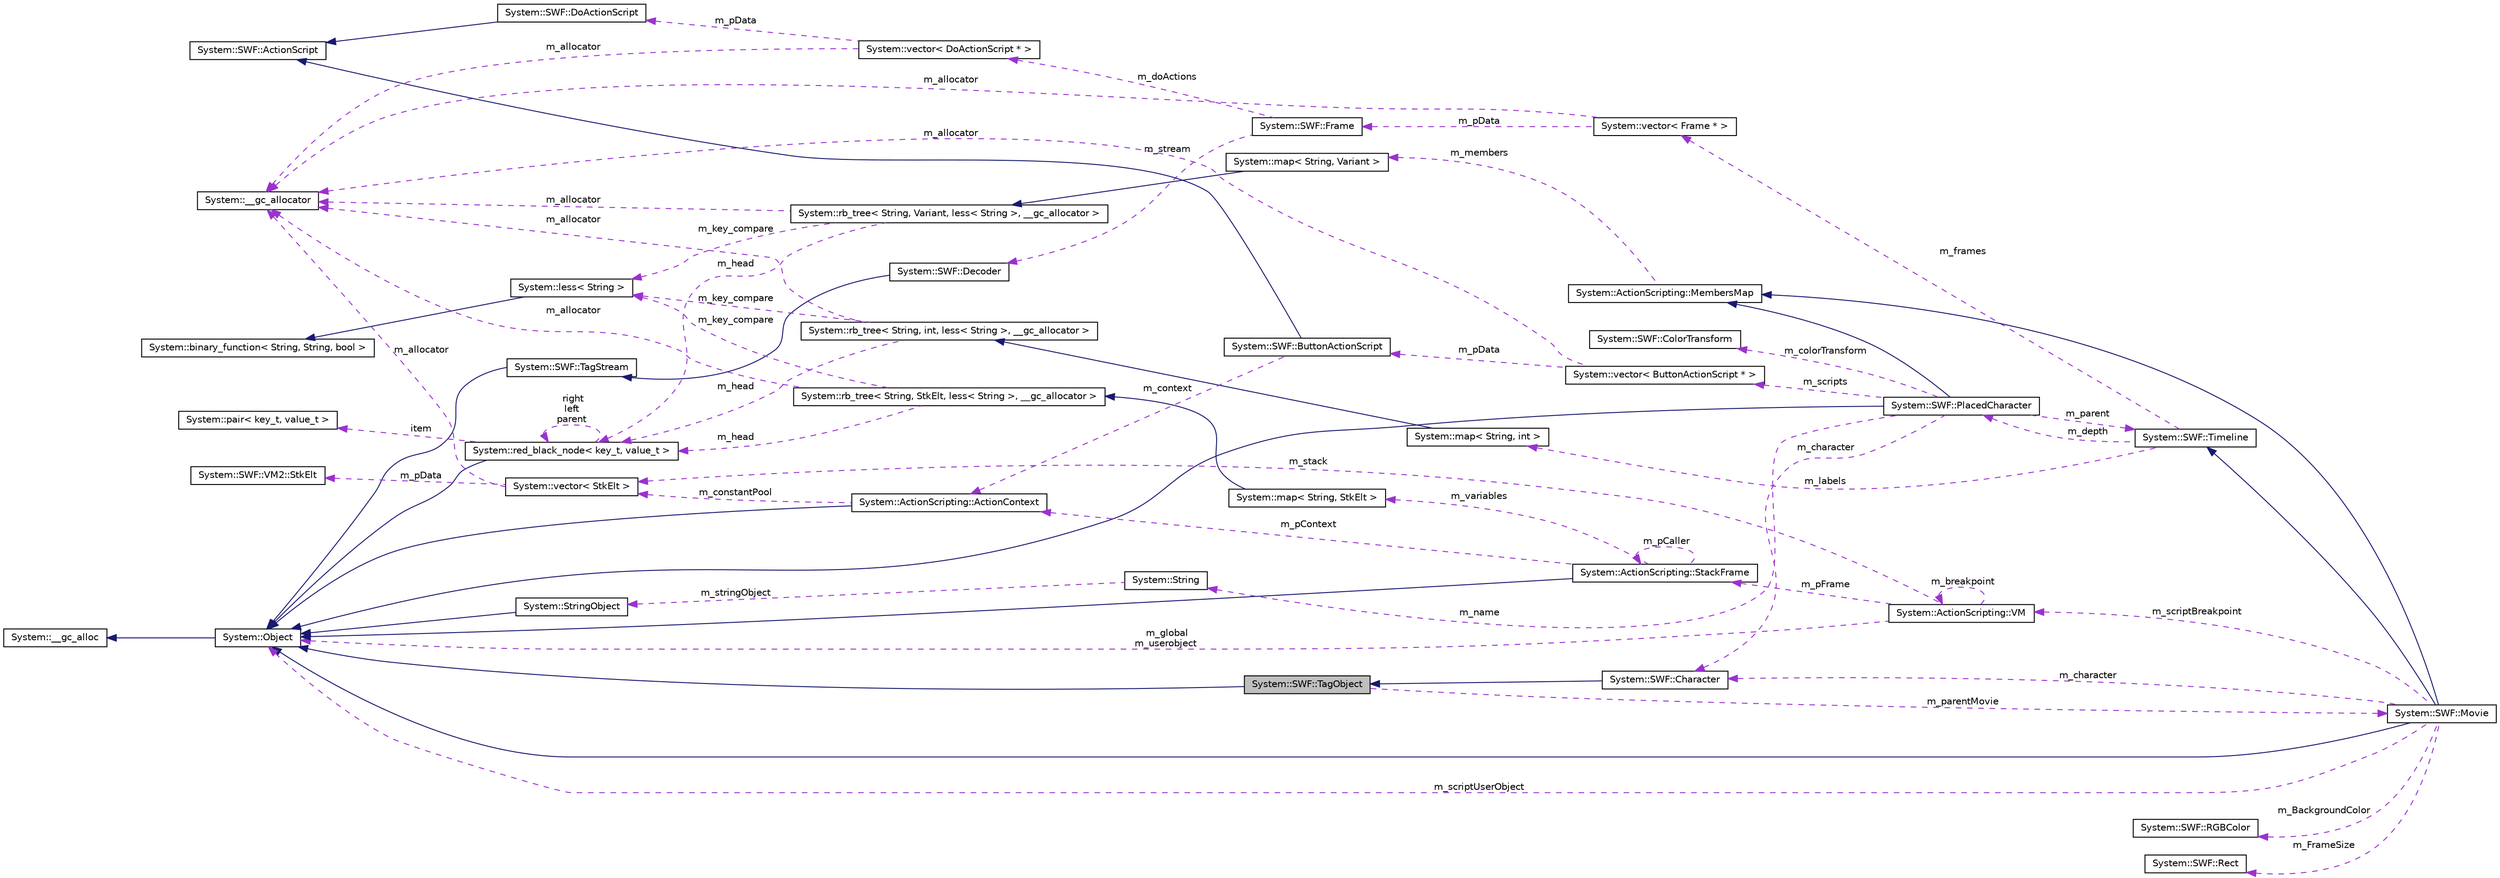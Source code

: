 digraph G
{
  edge [fontname="Helvetica",fontsize="10",labelfontname="Helvetica",labelfontsize="10"];
  node [fontname="Helvetica",fontsize="10",shape=record];
  rankdir="LR";
  Node1 [label="System::SWF::TagObject",height=0.2,width=0.4,color="black", fillcolor="grey75", style="filled" fontcolor="black"];
  Node2 -> Node1 [dir="back",color="midnightblue",fontsize="10",style="solid",fontname="Helvetica"];
  Node2 [label="System::Object",height=0.2,width=0.4,color="black", fillcolor="white", style="filled",URL="$class_system_1_1_object.html"];
  Node3 -> Node2 [dir="back",color="midnightblue",fontsize="10",style="solid",fontname="Helvetica"];
  Node3 [label="System::__gc_alloc",height=0.2,width=0.4,color="black", fillcolor="white", style="filled",URL="$class_system_1_1____gc__alloc.html"];
  Node4 -> Node1 [dir="back",color="darkorchid3",fontsize="10",style="dashed",label=" m_parentMovie" ,fontname="Helvetica"];
  Node4 [label="System::SWF::Movie",height=0.2,width=0.4,color="black", fillcolor="white", style="filled",URL="$class_system_1_1_s_w_f_1_1_movie.html"];
  Node2 -> Node4 [dir="back",color="midnightblue",fontsize="10",style="solid",fontname="Helvetica"];
  Node5 -> Node4 [dir="back",color="midnightblue",fontsize="10",style="solid",fontname="Helvetica"];
  Node5 [label="System::SWF::Timeline",height=0.2,width=0.4,color="black", fillcolor="white", style="filled",URL="$class_system_1_1_s_w_f_1_1_timeline.html"];
  Node6 -> Node5 [dir="back",color="darkorchid3",fontsize="10",style="dashed",label=" m_frames" ,fontname="Helvetica"];
  Node6 [label="System::vector\< Frame * \>",height=0.2,width=0.4,color="black", fillcolor="white", style="filled",URL="$class_system_1_1vector.html"];
  Node7 -> Node6 [dir="back",color="darkorchid3",fontsize="10",style="dashed",label=" m_allocator" ,fontname="Helvetica"];
  Node7 [label="System::__gc_allocator",height=0.2,width=0.4,color="black", fillcolor="white", style="filled",URL="$class_system_1_1____gc__allocator.html"];
  Node8 -> Node6 [dir="back",color="darkorchid3",fontsize="10",style="dashed",label=" m_pData" ,fontname="Helvetica"];
  Node8 [label="System::SWF::Frame",height=0.2,width=0.4,color="black", fillcolor="white", style="filled",URL="$class_system_1_1_s_w_f_1_1_frame.html"];
  Node9 -> Node8 [dir="back",color="darkorchid3",fontsize="10",style="dashed",label=" m_stream" ,fontname="Helvetica"];
  Node9 [label="System::SWF::Decoder",height=0.2,width=0.4,color="black", fillcolor="white", style="filled",URL="$class_system_1_1_s_w_f_1_1_decoder.html"];
  Node10 -> Node9 [dir="back",color="midnightblue",fontsize="10",style="solid",fontname="Helvetica"];
  Node10 [label="System::SWF::TagStream",height=0.2,width=0.4,color="black", fillcolor="white", style="filled",URL="$class_system_1_1_s_w_f_1_1_tag_stream.html"];
  Node2 -> Node10 [dir="back",color="midnightblue",fontsize="10",style="solid",fontname="Helvetica"];
  Node11 -> Node8 [dir="back",color="darkorchid3",fontsize="10",style="dashed",label=" m_doActions" ,fontname="Helvetica"];
  Node11 [label="System::vector\< DoActionScript * \>",height=0.2,width=0.4,color="black", fillcolor="white", style="filled",URL="$class_system_1_1vector.html"];
  Node7 -> Node11 [dir="back",color="darkorchid3",fontsize="10",style="dashed",label=" m_allocator" ,fontname="Helvetica"];
  Node12 -> Node11 [dir="back",color="darkorchid3",fontsize="10",style="dashed",label=" m_pData" ,fontname="Helvetica"];
  Node12 [label="System::SWF::DoActionScript",height=0.2,width=0.4,color="black", fillcolor="white", style="filled",URL="$class_system_1_1_s_w_f_1_1_do_action_script.html"];
  Node13 -> Node12 [dir="back",color="midnightblue",fontsize="10",style="solid",fontname="Helvetica"];
  Node13 [label="System::SWF::ActionScript",height=0.2,width=0.4,color="black", fillcolor="white", style="filled",URL="$class_system_1_1_s_w_f_1_1_action_script.html"];
  Node14 -> Node5 [dir="back",color="darkorchid3",fontsize="10",style="dashed",label=" m_labels" ,fontname="Helvetica"];
  Node14 [label="System::map\< String, int \>",height=0.2,width=0.4,color="black", fillcolor="white", style="filled",URL="$class_system_1_1map.html"];
  Node15 -> Node14 [dir="back",color="midnightblue",fontsize="10",style="solid",fontname="Helvetica"];
  Node15 [label="System::rb_tree\< String, int, less\< String \>, __gc_allocator \>",height=0.2,width=0.4,color="black", fillcolor="white", style="filled",URL="$class_system_1_1rb__tree.html"];
  Node7 -> Node15 [dir="back",color="darkorchid3",fontsize="10",style="dashed",label=" m_allocator" ,fontname="Helvetica"];
  Node16 -> Node15 [dir="back",color="darkorchid3",fontsize="10",style="dashed",label=" m_key_compare" ,fontname="Helvetica"];
  Node16 [label="System::less\< String \>",height=0.2,width=0.4,color="black", fillcolor="white", style="filled",URL="$class_system_1_1less_3_01_string_01_4.html"];
  Node17 -> Node16 [dir="back",color="midnightblue",fontsize="10",style="solid",fontname="Helvetica"];
  Node17 [label="System::binary_function\< String, String, bool \>",height=0.2,width=0.4,color="black", fillcolor="white", style="filled",URL="$class_system_1_1binary__function.html"];
  Node18 -> Node15 [dir="back",color="darkorchid3",fontsize="10",style="dashed",label=" m_head" ,fontname="Helvetica"];
  Node18 [label="System::red_black_node\< key_t, value_t \>",height=0.2,width=0.4,color="black", fillcolor="white", style="filled",URL="$class_system_1_1red__black__node.html"];
  Node2 -> Node18 [dir="back",color="midnightblue",fontsize="10",style="solid",fontname="Helvetica"];
  Node18 -> Node18 [dir="back",color="darkorchid3",fontsize="10",style="dashed",label=" right\nleft\nparent" ,fontname="Helvetica"];
  Node19 -> Node18 [dir="back",color="darkorchid3",fontsize="10",style="dashed",label=" item" ,fontname="Helvetica"];
  Node19 [label="System::pair\< key_t, value_t \>",height=0.2,width=0.4,color="black", fillcolor="white", style="filled",URL="$class_system_1_1pair.html"];
  Node20 -> Node5 [dir="back",color="darkorchid3",fontsize="10",style="dashed",label=" m_depth" ,fontname="Helvetica"];
  Node20 [label="System::SWF::PlacedCharacter",height=0.2,width=0.4,color="black", fillcolor="white", style="filled",URL="$class_system_1_1_s_w_f_1_1_placed_character.html"];
  Node2 -> Node20 [dir="back",color="midnightblue",fontsize="10",style="solid",fontname="Helvetica"];
  Node21 -> Node20 [dir="back",color="midnightblue",fontsize="10",style="solid",fontname="Helvetica"];
  Node21 [label="System::ActionScripting::MembersMap",height=0.2,width=0.4,color="black", fillcolor="white", style="filled",URL="$class_system_1_1_action_scripting_1_1_members_map.html"];
  Node22 -> Node21 [dir="back",color="darkorchid3",fontsize="10",style="dashed",label=" m_members" ,fontname="Helvetica"];
  Node22 [label="System::map\< String, Variant \>",height=0.2,width=0.4,color="black", fillcolor="white", style="filled",URL="$class_system_1_1map.html"];
  Node23 -> Node22 [dir="back",color="midnightblue",fontsize="10",style="solid",fontname="Helvetica"];
  Node23 [label="System::rb_tree\< String, Variant, less\< String \>, __gc_allocator \>",height=0.2,width=0.4,color="black", fillcolor="white", style="filled",URL="$class_system_1_1rb__tree.html"];
  Node7 -> Node23 [dir="back",color="darkorchid3",fontsize="10",style="dashed",label=" m_allocator" ,fontname="Helvetica"];
  Node16 -> Node23 [dir="back",color="darkorchid3",fontsize="10",style="dashed",label=" m_key_compare" ,fontname="Helvetica"];
  Node18 -> Node23 [dir="back",color="darkorchid3",fontsize="10",style="dashed",label=" m_head" ,fontname="Helvetica"];
  Node24 -> Node20 [dir="back",color="darkorchid3",fontsize="10",style="dashed",label=" m_scripts" ,fontname="Helvetica"];
  Node24 [label="System::vector\< ButtonActionScript * \>",height=0.2,width=0.4,color="black", fillcolor="white", style="filled",URL="$class_system_1_1vector.html"];
  Node7 -> Node24 [dir="back",color="darkorchid3",fontsize="10",style="dashed",label=" m_allocator" ,fontname="Helvetica"];
  Node25 -> Node24 [dir="back",color="darkorchid3",fontsize="10",style="dashed",label=" m_pData" ,fontname="Helvetica"];
  Node25 [label="System::SWF::ButtonActionScript",height=0.2,width=0.4,color="black", fillcolor="white", style="filled",URL="$class_system_1_1_s_w_f_1_1_button_action_script.html"];
  Node13 -> Node25 [dir="back",color="midnightblue",fontsize="10",style="solid",fontname="Helvetica"];
  Node26 -> Node25 [dir="back",color="darkorchid3",fontsize="10",style="dashed",label=" m_context" ,fontname="Helvetica"];
  Node26 [label="System::ActionScripting::ActionContext",height=0.2,width=0.4,color="black", fillcolor="white", style="filled",URL="$class_system_1_1_action_scripting_1_1_action_context.html"];
  Node2 -> Node26 [dir="back",color="midnightblue",fontsize="10",style="solid",fontname="Helvetica"];
  Node27 -> Node26 [dir="back",color="darkorchid3",fontsize="10",style="dashed",label=" m_constantPool" ,fontname="Helvetica"];
  Node27 [label="System::vector\< StkElt \>",height=0.2,width=0.4,color="black", fillcolor="white", style="filled",URL="$class_system_1_1vector.html"];
  Node7 -> Node27 [dir="back",color="darkorchid3",fontsize="10",style="dashed",label=" m_allocator" ,fontname="Helvetica"];
  Node28 -> Node27 [dir="back",color="darkorchid3",fontsize="10",style="dashed",label=" m_pData" ,fontname="Helvetica"];
  Node28 [label="System::SWF::VM2::StkElt",height=0.2,width=0.4,color="black", fillcolor="white", style="filled",URL="$class_system_1_1_s_w_f_1_1_v_m2_1_1_stk_elt.html"];
  Node29 -> Node20 [dir="back",color="darkorchid3",fontsize="10",style="dashed",label=" m_character" ,fontname="Helvetica"];
  Node29 [label="System::SWF::Character",height=0.2,width=0.4,color="black", fillcolor="white", style="filled",URL="$class_system_1_1_s_w_f_1_1_character.html"];
  Node1 -> Node29 [dir="back",color="midnightblue",fontsize="10",style="solid",fontname="Helvetica"];
  Node5 -> Node20 [dir="back",color="darkorchid3",fontsize="10",style="dashed",label=" m_parent" ,fontname="Helvetica"];
  Node30 -> Node20 [dir="back",color="darkorchid3",fontsize="10",style="dashed",label=" m_name" ,fontname="Helvetica"];
  Node30 [label="System::String",height=0.2,width=0.4,color="black", fillcolor="white", style="filled",URL="$class_system_1_1_string.html"];
  Node31 -> Node30 [dir="back",color="darkorchid3",fontsize="10",style="dashed",label=" m_stringObject" ,fontname="Helvetica"];
  Node31 [label="System::StringObject",height=0.2,width=0.4,color="black", fillcolor="white", style="filled",URL="$class_system_1_1_string_object.html"];
  Node2 -> Node31 [dir="back",color="midnightblue",fontsize="10",style="solid",fontname="Helvetica"];
  Node32 -> Node20 [dir="back",color="darkorchid3",fontsize="10",style="dashed",label=" m_colorTransform" ,fontname="Helvetica"];
  Node32 [label="System::SWF::ColorTransform",height=0.2,width=0.4,color="black", fillcolor="white", style="filled",URL="$class_system_1_1_s_w_f_1_1_color_transform.html"];
  Node21 -> Node4 [dir="back",color="midnightblue",fontsize="10",style="solid",fontname="Helvetica"];
  Node33 -> Node4 [dir="back",color="darkorchid3",fontsize="10",style="dashed",label=" m_BackgroundColor" ,fontname="Helvetica"];
  Node33 [label="System::SWF::RGBColor",height=0.2,width=0.4,color="black", fillcolor="white", style="filled",URL="$class_system_1_1_s_w_f_1_1_r_g_b_color.html"];
  Node34 -> Node4 [dir="back",color="darkorchid3",fontsize="10",style="dashed",label=" m_FrameSize" ,fontname="Helvetica"];
  Node34 [label="System::SWF::Rect",height=0.2,width=0.4,color="black", fillcolor="white", style="filled",URL="$struct_system_1_1_s_w_f_1_1_rect.html"];
  Node29 -> Node4 [dir="back",color="darkorchid3",fontsize="10",style="dashed",label=" m_character" ,fontname="Helvetica"];
  Node35 -> Node4 [dir="back",color="darkorchid3",fontsize="10",style="dashed",label=" m_scriptBreakpoint" ,fontname="Helvetica"];
  Node35 [label="System::ActionScripting::VM",height=0.2,width=0.4,color="black", fillcolor="white", style="filled",URL="$class_system_1_1_action_scripting_1_1_v_m.html"];
  Node27 -> Node35 [dir="back",color="darkorchid3",fontsize="10",style="dashed",label=" m_stack" ,fontname="Helvetica"];
  Node35 -> Node35 [dir="back",color="darkorchid3",fontsize="10",style="dashed",label=" m_breakpoint" ,fontname="Helvetica"];
  Node36 -> Node35 [dir="back",color="darkorchid3",fontsize="10",style="dashed",label=" m_pFrame" ,fontname="Helvetica"];
  Node36 [label="System::ActionScripting::StackFrame",height=0.2,width=0.4,color="black", fillcolor="white", style="filled",URL="$class_system_1_1_action_scripting_1_1_stack_frame.html"];
  Node2 -> Node36 [dir="back",color="midnightblue",fontsize="10",style="solid",fontname="Helvetica"];
  Node26 -> Node36 [dir="back",color="darkorchid3",fontsize="10",style="dashed",label=" m_pContext" ,fontname="Helvetica"];
  Node37 -> Node36 [dir="back",color="darkorchid3",fontsize="10",style="dashed",label=" m_variables" ,fontname="Helvetica"];
  Node37 [label="System::map\< String, StkElt \>",height=0.2,width=0.4,color="black", fillcolor="white", style="filled",URL="$class_system_1_1map.html"];
  Node38 -> Node37 [dir="back",color="midnightblue",fontsize="10",style="solid",fontname="Helvetica"];
  Node38 [label="System::rb_tree\< String, StkElt, less\< String \>, __gc_allocator \>",height=0.2,width=0.4,color="black", fillcolor="white", style="filled",URL="$class_system_1_1rb__tree.html"];
  Node7 -> Node38 [dir="back",color="darkorchid3",fontsize="10",style="dashed",label=" m_allocator" ,fontname="Helvetica"];
  Node16 -> Node38 [dir="back",color="darkorchid3",fontsize="10",style="dashed",label=" m_key_compare" ,fontname="Helvetica"];
  Node18 -> Node38 [dir="back",color="darkorchid3",fontsize="10",style="dashed",label=" m_head" ,fontname="Helvetica"];
  Node36 -> Node36 [dir="back",color="darkorchid3",fontsize="10",style="dashed",label=" m_pCaller" ,fontname="Helvetica"];
  Node2 -> Node35 [dir="back",color="darkorchid3",fontsize="10",style="dashed",label=" m_global\nm_userobject" ,fontname="Helvetica"];
  Node2 -> Node4 [dir="back",color="darkorchid3",fontsize="10",style="dashed",label=" m_scriptUserObject" ,fontname="Helvetica"];
}
